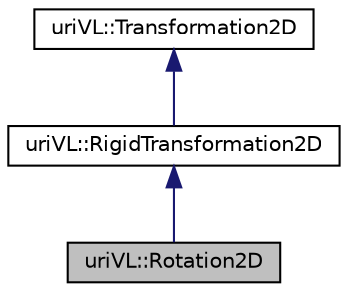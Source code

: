 digraph "uriVL::Rotation2D"
{
  edge [fontname="Helvetica",fontsize="10",labelfontname="Helvetica",labelfontsize="10"];
  node [fontname="Helvetica",fontsize="10",shape=record];
  Node1 [label="uriVL::Rotation2D",height=0.2,width=0.4,color="black", fillcolor="grey75", style="filled", fontcolor="black"];
  Node2 -> Node1 [dir="back",color="midnightblue",fontsize="10",style="solid",fontname="Helvetica"];
  Node2 [label="uriVL::RigidTransformation2D",height=0.2,width=0.4,color="black", fillcolor="white", style="filled",URL="$classuriVL_1_1RigidTransformation2D.html",tooltip="Class for all 2D transformation composed of a translation and a rotation. "];
  Node3 -> Node2 [dir="back",color="midnightblue",fontsize="10",style="solid",fontname="Helvetica"];
  Node3 [label="uriVL::Transformation2D",height=0.2,width=0.4,color="black", fillcolor="white", style="filled",URL="$classuriVL_1_1Transformation2D.html",tooltip="Virtual base class for all 2D transformation that can be represented by a 3 by 3 homogenous matrix..."];
}
